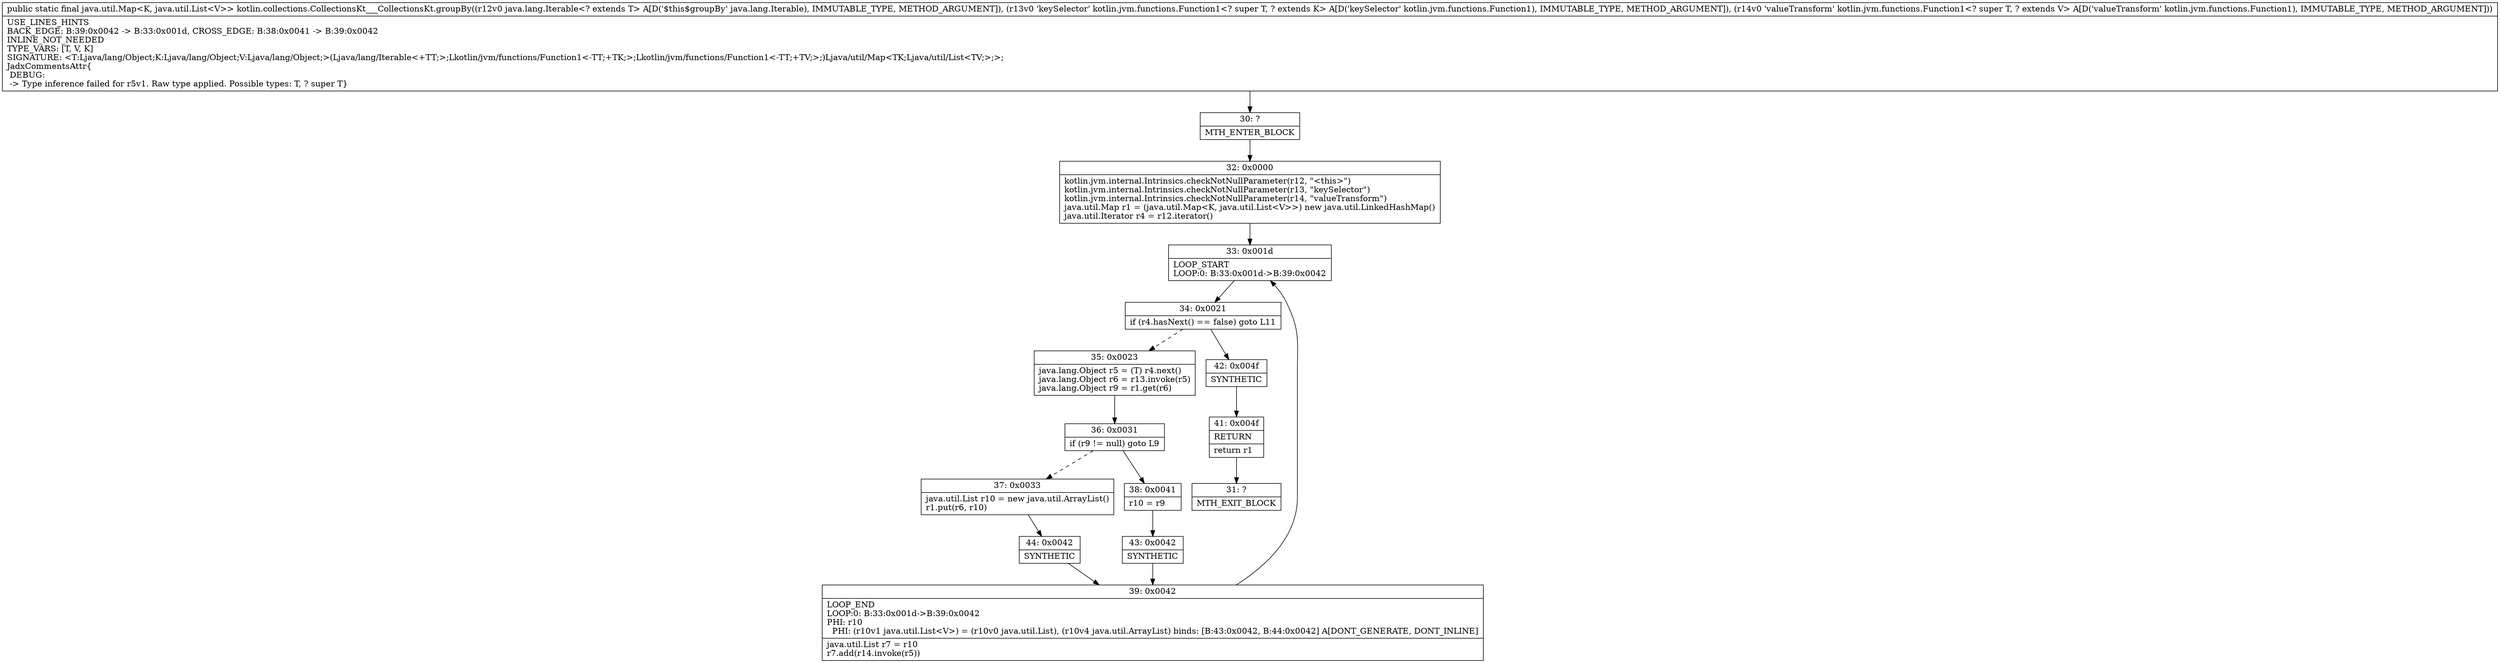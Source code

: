 digraph "CFG forkotlin.collections.CollectionsKt___CollectionsKt.groupBy(Ljava\/lang\/Iterable;Lkotlin\/jvm\/functions\/Function1;Lkotlin\/jvm\/functions\/Function1;)Ljava\/util\/Map;" {
Node_30 [shape=record,label="{30\:\ ?|MTH_ENTER_BLOCK\l}"];
Node_32 [shape=record,label="{32\:\ 0x0000|kotlin.jvm.internal.Intrinsics.checkNotNullParameter(r12, \"\<this\>\")\lkotlin.jvm.internal.Intrinsics.checkNotNullParameter(r13, \"keySelector\")\lkotlin.jvm.internal.Intrinsics.checkNotNullParameter(r14, \"valueTransform\")\ljava.util.Map r1 = (java.util.Map\<K, java.util.List\<V\>\>) new java.util.LinkedHashMap()\ljava.util.Iterator r4 = r12.iterator()\l}"];
Node_33 [shape=record,label="{33\:\ 0x001d|LOOP_START\lLOOP:0: B:33:0x001d\-\>B:39:0x0042\l}"];
Node_34 [shape=record,label="{34\:\ 0x0021|if (r4.hasNext() == false) goto L11\l}"];
Node_35 [shape=record,label="{35\:\ 0x0023|java.lang.Object r5 = (T) r4.next()\ljava.lang.Object r6 = r13.invoke(r5)\ljava.lang.Object r9 = r1.get(r6)\l}"];
Node_36 [shape=record,label="{36\:\ 0x0031|if (r9 != null) goto L9\l}"];
Node_37 [shape=record,label="{37\:\ 0x0033|java.util.List r10 = new java.util.ArrayList()\lr1.put(r6, r10)\l}"];
Node_44 [shape=record,label="{44\:\ 0x0042|SYNTHETIC\l}"];
Node_39 [shape=record,label="{39\:\ 0x0042|LOOP_END\lLOOP:0: B:33:0x001d\-\>B:39:0x0042\lPHI: r10 \l  PHI: (r10v1 java.util.List\<V\>) = (r10v0 java.util.List), (r10v4 java.util.ArrayList) binds: [B:43:0x0042, B:44:0x0042] A[DONT_GENERATE, DONT_INLINE]\l|java.util.List r7 = r10\lr7.add(r14.invoke(r5))\l}"];
Node_38 [shape=record,label="{38\:\ 0x0041|r10 = r9\l}"];
Node_43 [shape=record,label="{43\:\ 0x0042|SYNTHETIC\l}"];
Node_42 [shape=record,label="{42\:\ 0x004f|SYNTHETIC\l}"];
Node_41 [shape=record,label="{41\:\ 0x004f|RETURN\l|return r1\l}"];
Node_31 [shape=record,label="{31\:\ ?|MTH_EXIT_BLOCK\l}"];
MethodNode[shape=record,label="{public static final java.util.Map\<K, java.util.List\<V\>\> kotlin.collections.CollectionsKt___CollectionsKt.groupBy((r12v0 java.lang.Iterable\<? extends T\> A[D('$this$groupBy' java.lang.Iterable), IMMUTABLE_TYPE, METHOD_ARGUMENT]), (r13v0 'keySelector' kotlin.jvm.functions.Function1\<? super T, ? extends K\> A[D('keySelector' kotlin.jvm.functions.Function1), IMMUTABLE_TYPE, METHOD_ARGUMENT]), (r14v0 'valueTransform' kotlin.jvm.functions.Function1\<? super T, ? extends V\> A[D('valueTransform' kotlin.jvm.functions.Function1), IMMUTABLE_TYPE, METHOD_ARGUMENT]))  | USE_LINES_HINTS\lBACK_EDGE: B:39:0x0042 \-\> B:33:0x001d, CROSS_EDGE: B:38:0x0041 \-\> B:39:0x0042\lINLINE_NOT_NEEDED\lTYPE_VARS: [T, V, K]\lSIGNATURE: \<T:Ljava\/lang\/Object;K:Ljava\/lang\/Object;V:Ljava\/lang\/Object;\>(Ljava\/lang\/Iterable\<+TT;\>;Lkotlin\/jvm\/functions\/Function1\<\-TT;+TK;\>;Lkotlin\/jvm\/functions\/Function1\<\-TT;+TV;\>;)Ljava\/util\/Map\<TK;Ljava\/util\/List\<TV;\>;\>;\lJadxCommentsAttr\{\l DEBUG: \l \-\> Type inference failed for r5v1. Raw type applied. Possible types: T, ? super T\}\l}"];
MethodNode -> Node_30;Node_30 -> Node_32;
Node_32 -> Node_33;
Node_33 -> Node_34;
Node_34 -> Node_35[style=dashed];
Node_34 -> Node_42;
Node_35 -> Node_36;
Node_36 -> Node_37[style=dashed];
Node_36 -> Node_38;
Node_37 -> Node_44;
Node_44 -> Node_39;
Node_39 -> Node_33;
Node_38 -> Node_43;
Node_43 -> Node_39;
Node_42 -> Node_41;
Node_41 -> Node_31;
}

